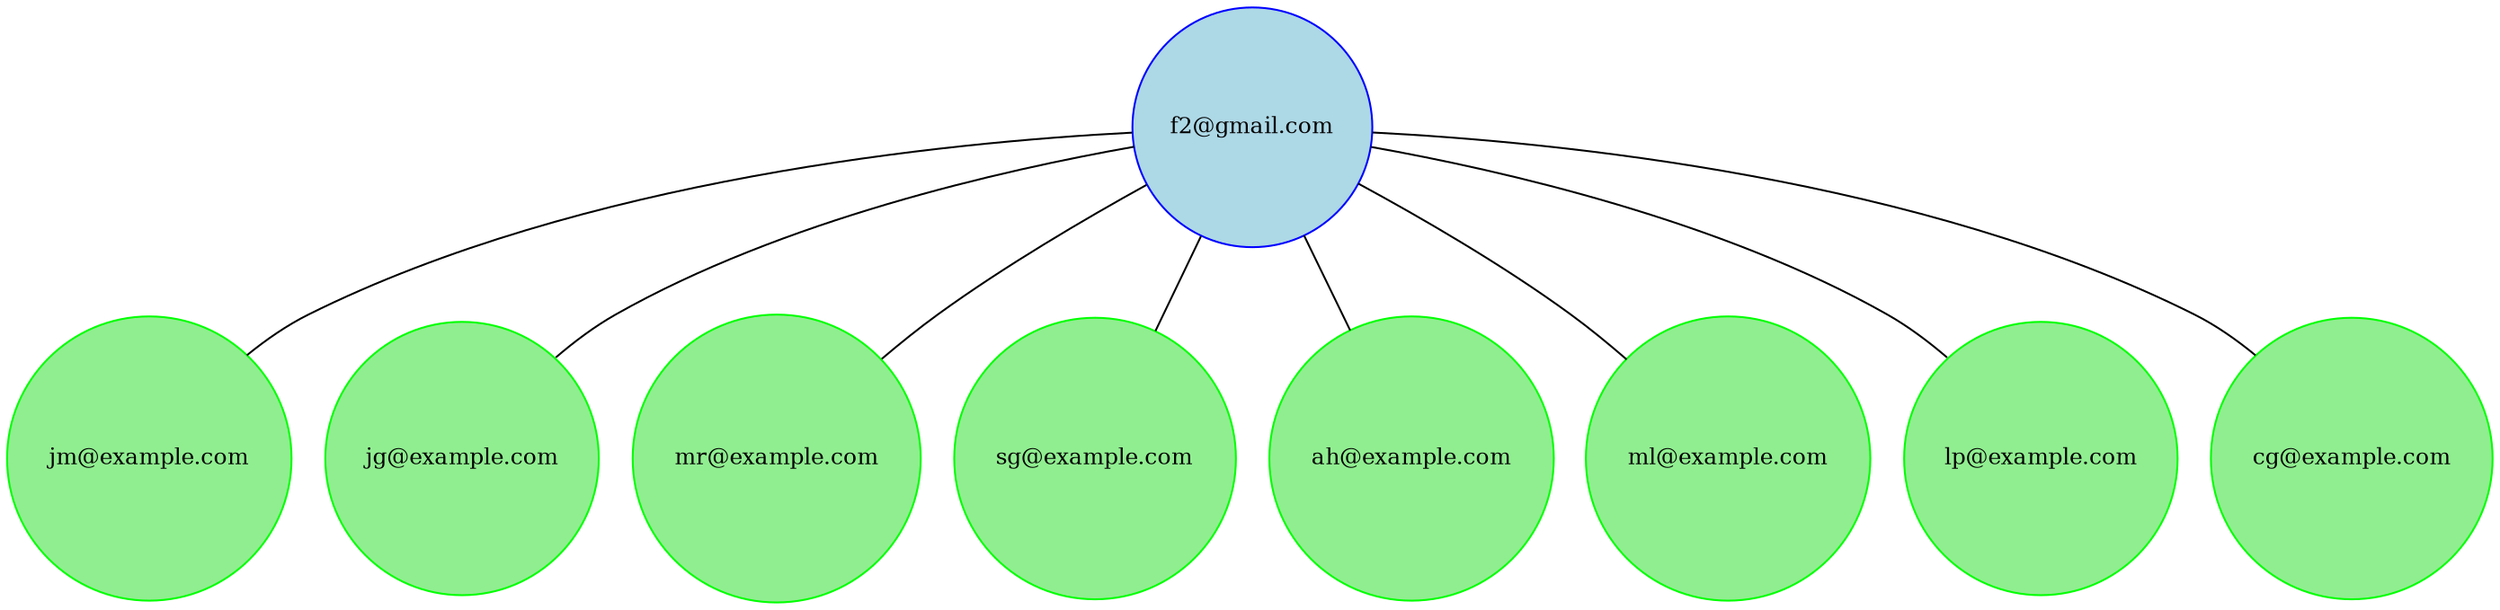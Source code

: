 graph G {
node [style=filled, fontcolor=black, fontsize=12];
"f2@gmail.com" [color=blue, fillcolor=lightblue, shape=circle, style=filled];
"jm@example.com" [color=green, fillcolor=lightgreen, shape=circle, style=filled];
"f2@gmail.com" -- "jm@example.com";
"jg@example.com" [color=green, fillcolor=lightgreen, shape=circle, style=filled];
"f2@gmail.com" -- "jg@example.com";
"mr@example.com" [color=green, fillcolor=lightgreen, shape=circle, style=filled];
"f2@gmail.com" -- "mr@example.com";
"sg@example.com" [color=green, fillcolor=lightgreen, shape=circle, style=filled];
"f2@gmail.com" -- "sg@example.com";
"ah@example.com" [color=green, fillcolor=lightgreen, shape=circle, style=filled];
"f2@gmail.com" -- "ah@example.com";
"ml@example.com" [color=green, fillcolor=lightgreen, shape=circle, style=filled];
"f2@gmail.com" -- "ml@example.com";
"lp@example.com" [color=green, fillcolor=lightgreen, shape=circle, style=filled];
"f2@gmail.com" -- "lp@example.com";
"cg@example.com" [color=green, fillcolor=lightgreen, shape=circle, style=filled];
"f2@gmail.com" -- "cg@example.com";
}
